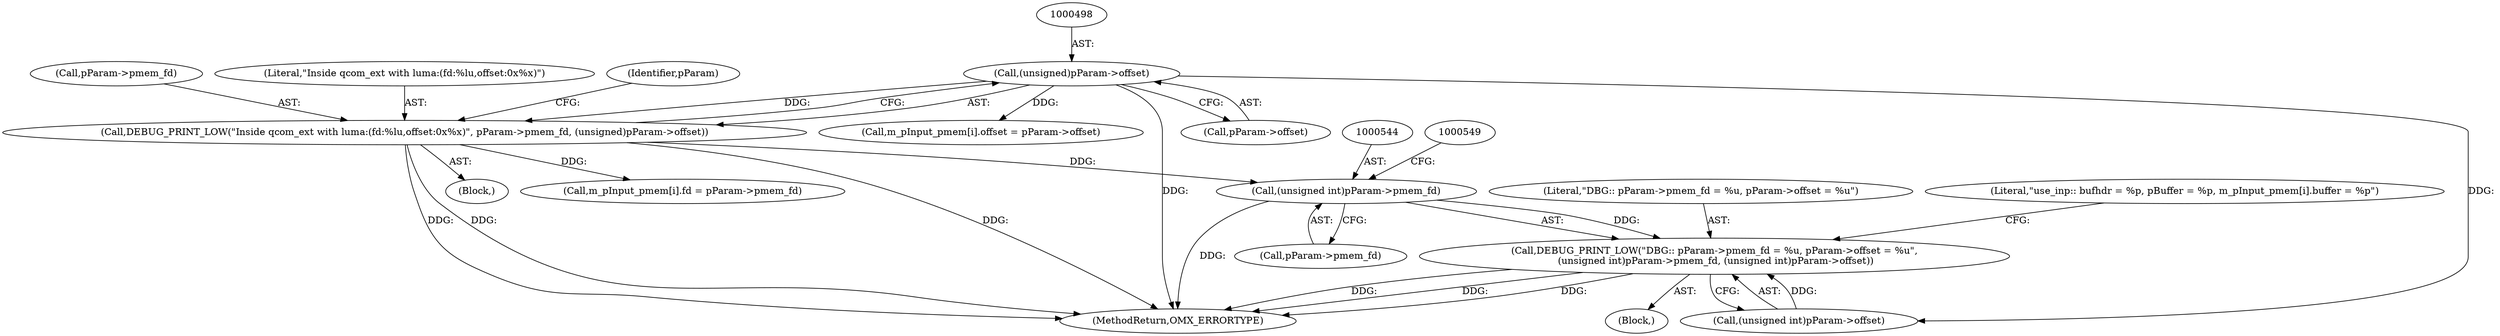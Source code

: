 digraph "0_Android_7558d03e6498e970b761aa44fff6b2c659202d95_1@pointer" {
"1000543" [label="(Call,(unsigned int)pParam->pmem_fd)"];
"1000492" [label="(Call,DEBUG_PRINT_LOW(\"Inside qcom_ext with luma:(fd:%lu,offset:0x%x)\", pParam->pmem_fd, (unsigned)pParam->offset))"];
"1000497" [label="(Call,(unsigned)pParam->offset)"];
"1000541" [label="(Call,DEBUG_PRINT_LOW(\"DBG:: pParam->pmem_fd = %u, pParam->offset = %u\",\n (unsigned int)pParam->pmem_fd, (unsigned int)pParam->offset))"];
"1000560" [label="(Literal,\"use_inp:: bufhdr = %p, pBuffer = %p, m_pInput_pmem[i].buffer = %p\")"];
"1000493" [label="(Literal,\"Inside qcom_ext with luma:(fd:%lu,offset:0x%x)\")"];
"1000492" [label="(Call,DEBUG_PRINT_LOW(\"Inside qcom_ext with luma:(fd:%lu,offset:0x%x)\", pParam->pmem_fd, (unsigned)pParam->offset))"];
"1000545" [label="(Call,pParam->pmem_fd)"];
"1000543" [label="(Call,(unsigned int)pParam->pmem_fd)"];
"1000504" [label="(Block,)"];
"1000541" [label="(Call,DEBUG_PRINT_LOW(\"DBG:: pParam->pmem_fd = %u, pParam->offset = %u\",\n (unsigned int)pParam->pmem_fd, (unsigned int)pParam->offset))"];
"1000548" [label="(Call,(unsigned int)pParam->offset)"];
"1000514" [label="(Call,m_pInput_pmem[i].offset = pParam->offset)"];
"1000503" [label="(Identifier,pParam)"];
"1000497" [label="(Call,(unsigned)pParam->offset)"];
"1000505" [label="(Call,m_pInput_pmem[i].fd = pParam->pmem_fd)"];
"1000494" [label="(Call,pParam->pmem_fd)"];
"1000499" [label="(Call,pParam->offset)"];
"1000597" [label="(MethodReturn,OMX_ERRORTYPE)"];
"1000542" [label="(Literal,\"DBG:: pParam->pmem_fd = %u, pParam->offset = %u\")"];
"1000482" [label="(Block,)"];
"1000543" -> "1000541"  [label="AST: "];
"1000543" -> "1000545"  [label="CFG: "];
"1000544" -> "1000543"  [label="AST: "];
"1000545" -> "1000543"  [label="AST: "];
"1000549" -> "1000543"  [label="CFG: "];
"1000543" -> "1000597"  [label="DDG: "];
"1000543" -> "1000541"  [label="DDG: "];
"1000492" -> "1000543"  [label="DDG: "];
"1000492" -> "1000482"  [label="AST: "];
"1000492" -> "1000497"  [label="CFG: "];
"1000493" -> "1000492"  [label="AST: "];
"1000494" -> "1000492"  [label="AST: "];
"1000497" -> "1000492"  [label="AST: "];
"1000503" -> "1000492"  [label="CFG: "];
"1000492" -> "1000597"  [label="DDG: "];
"1000492" -> "1000597"  [label="DDG: "];
"1000492" -> "1000597"  [label="DDG: "];
"1000497" -> "1000492"  [label="DDG: "];
"1000492" -> "1000505"  [label="DDG: "];
"1000497" -> "1000499"  [label="CFG: "];
"1000498" -> "1000497"  [label="AST: "];
"1000499" -> "1000497"  [label="AST: "];
"1000497" -> "1000597"  [label="DDG: "];
"1000497" -> "1000514"  [label="DDG: "];
"1000497" -> "1000548"  [label="DDG: "];
"1000541" -> "1000504"  [label="AST: "];
"1000541" -> "1000548"  [label="CFG: "];
"1000542" -> "1000541"  [label="AST: "];
"1000548" -> "1000541"  [label="AST: "];
"1000560" -> "1000541"  [label="CFG: "];
"1000541" -> "1000597"  [label="DDG: "];
"1000541" -> "1000597"  [label="DDG: "];
"1000541" -> "1000597"  [label="DDG: "];
"1000548" -> "1000541"  [label="DDG: "];
}
